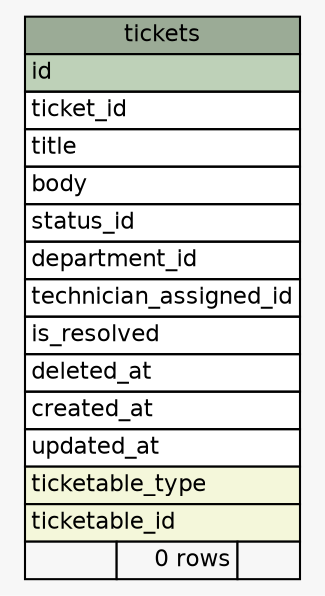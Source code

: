 // dot 2.40.1 on Linux 5.0.0-23-generic
// SchemaSpy rev 590
digraph "tickets" {
  graph [
    rankdir="RL"
    bgcolor="#f7f7f7"
    nodesep="0.18"
    ranksep="0.46"
    fontname="Helvetica"
    fontsize="11"
  ];
  node [
    fontname="Helvetica"
    fontsize="11"
    shape="plaintext"
  ];
  edge [
    arrowsize="0.8"
  ];
  "tickets" [
    label=<
    <TABLE BORDER="0" CELLBORDER="1" CELLSPACING="0" BGCOLOR="#ffffff">
      <TR><TD COLSPAN="3" BGCOLOR="#9bab96" ALIGN="CENTER">tickets</TD></TR>
      <TR><TD PORT="id" COLSPAN="3" BGCOLOR="#bed1b8" ALIGN="LEFT">id</TD></TR>
      <TR><TD PORT="ticket_id" COLSPAN="3" ALIGN="LEFT">ticket_id</TD></TR>
      <TR><TD PORT="title" COLSPAN="3" ALIGN="LEFT">title</TD></TR>
      <TR><TD PORT="body" COLSPAN="3" ALIGN="LEFT">body</TD></TR>
      <TR><TD PORT="status_id" COLSPAN="3" ALIGN="LEFT">status_id</TD></TR>
      <TR><TD PORT="department_id" COLSPAN="3" ALIGN="LEFT">department_id</TD></TR>
      <TR><TD PORT="technician_assigned_id" COLSPAN="3" ALIGN="LEFT">technician_assigned_id</TD></TR>
      <TR><TD PORT="is_resolved" COLSPAN="3" ALIGN="LEFT">is_resolved</TD></TR>
      <TR><TD PORT="deleted_at" COLSPAN="3" ALIGN="LEFT">deleted_at</TD></TR>
      <TR><TD PORT="created_at" COLSPAN="3" ALIGN="LEFT">created_at</TD></TR>
      <TR><TD PORT="updated_at" COLSPAN="3" ALIGN="LEFT">updated_at</TD></TR>
      <TR><TD PORT="ticketable_type" COLSPAN="3" BGCOLOR="#f4f7da" ALIGN="LEFT">ticketable_type</TD></TR>
      <TR><TD PORT="ticketable_id" COLSPAN="3" BGCOLOR="#f4f7da" ALIGN="LEFT">ticketable_id</TD></TR>
      <TR><TD ALIGN="LEFT" BGCOLOR="#f7f7f7">  </TD><TD ALIGN="RIGHT" BGCOLOR="#f7f7f7">0 rows</TD><TD ALIGN="RIGHT" BGCOLOR="#f7f7f7">  </TD></TR>
    </TABLE>>
    URL="tables/tickets.html"
    tooltip="tickets"
  ];
}
